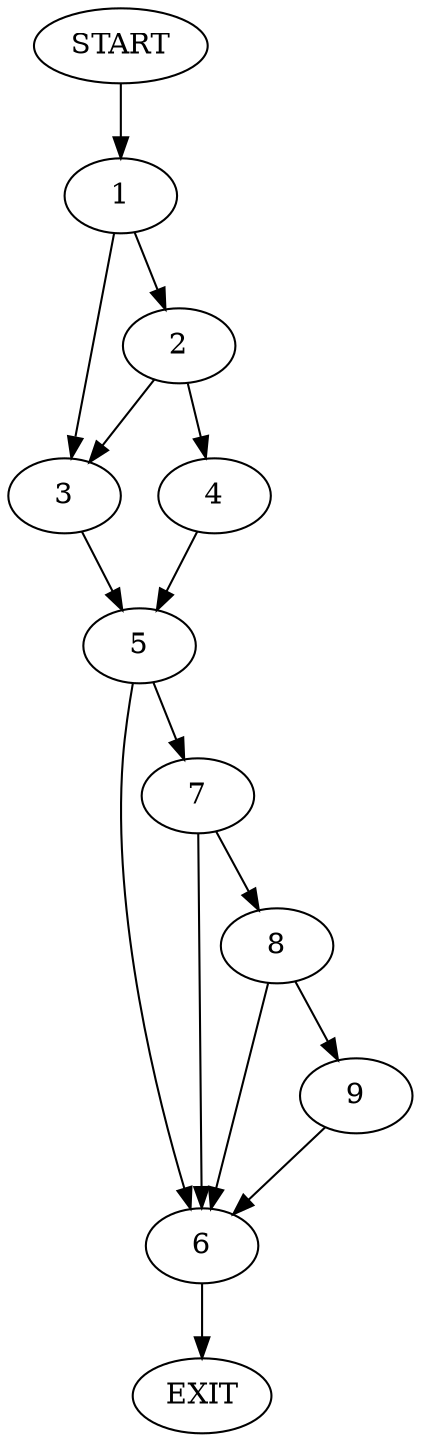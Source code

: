 digraph {
0 [label="START"]
10 [label="EXIT"]
0 -> 1
1 -> 2
1 -> 3
2 -> 4
2 -> 3
3 -> 5
4 -> 5
5 -> 6
5 -> 7
6 -> 10
7 -> 6
7 -> 8
8 -> 6
8 -> 9
9 -> 6
}
